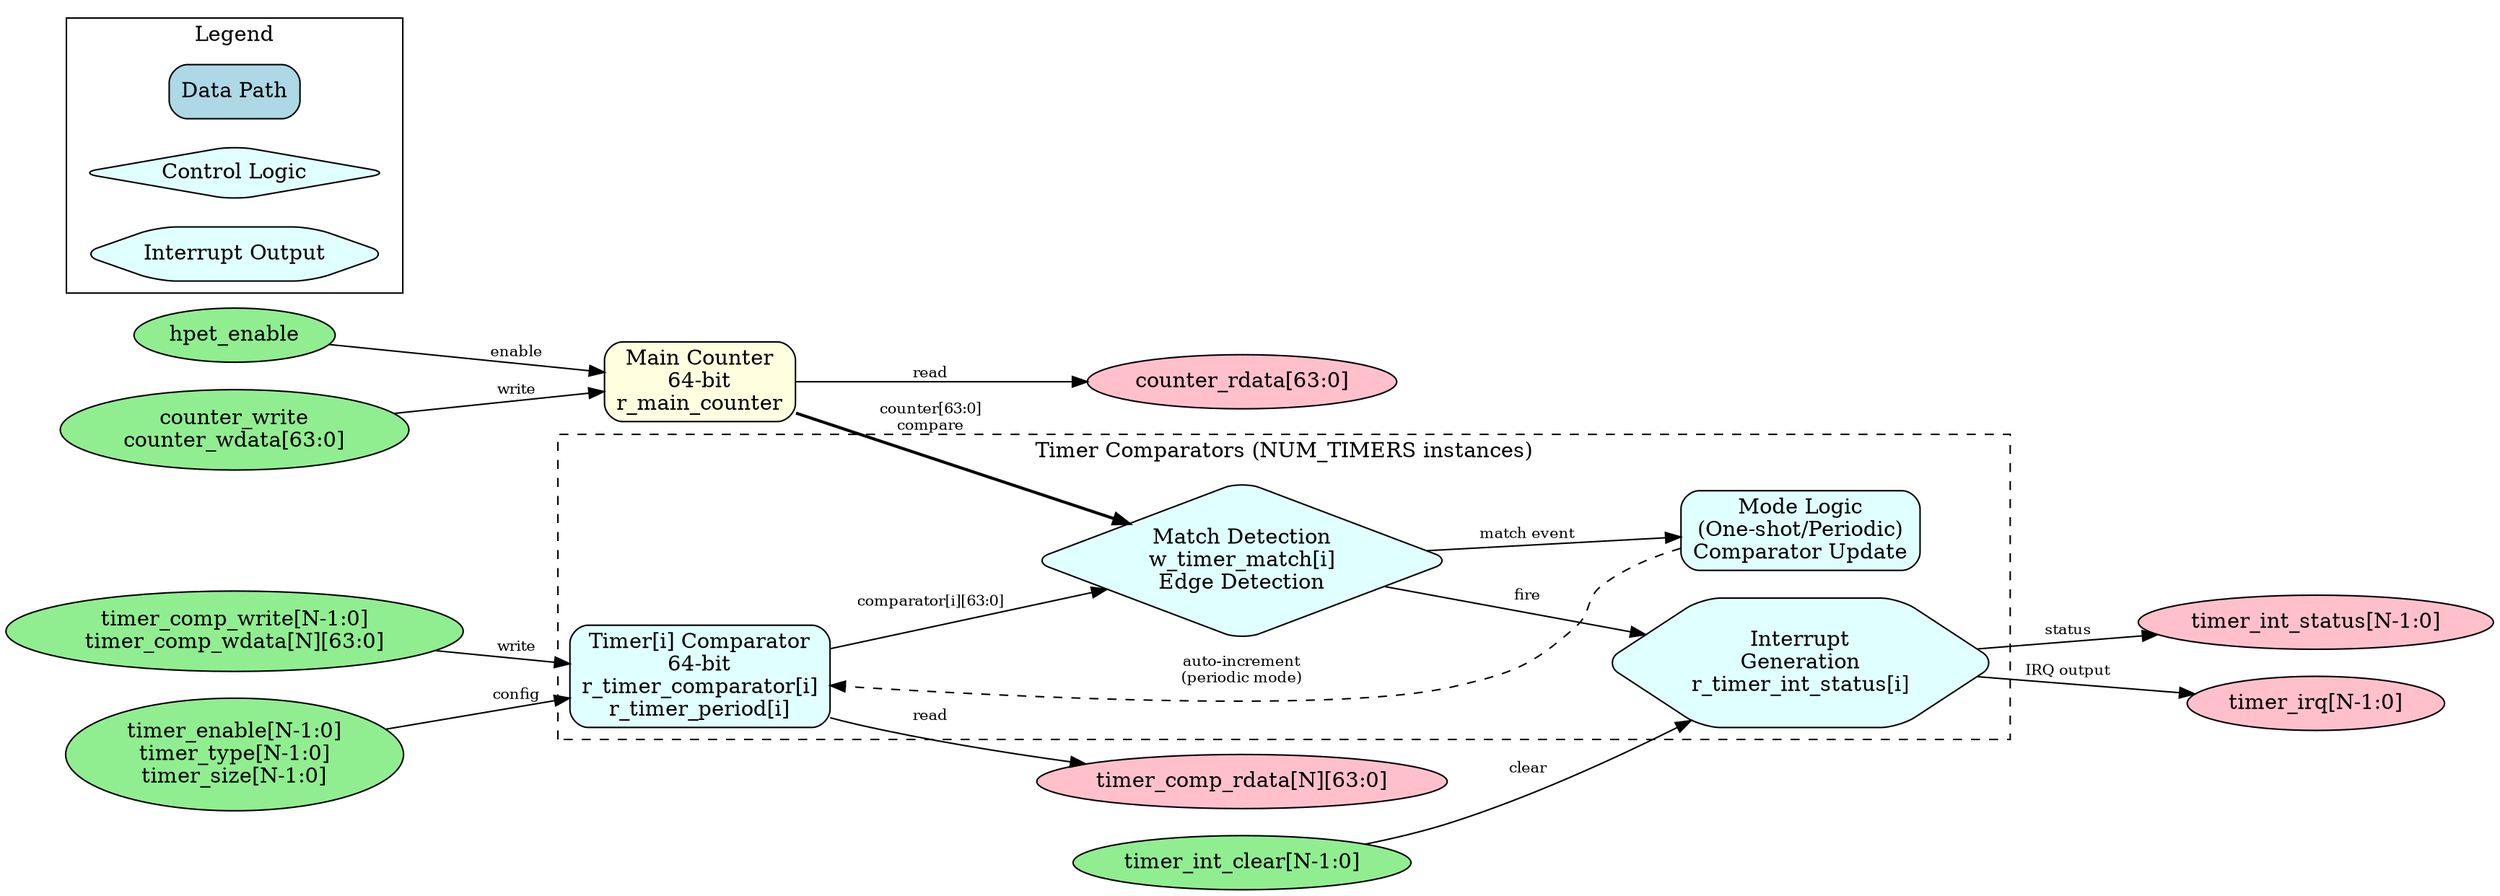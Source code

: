 // HPET Core Block Diagram
// Module: hpet_core
// Purpose: Timer logic with main counter and comparators

digraph hpet_core {
    rankdir=LR;
    node [shape=box, style="rounded,filled", fillcolor=lightblue];
    edge [fontsize=10];

    // Input signals
    hpet_enable [label="hpet_enable", shape=ellipse, fillcolor=lightgreen];
    counter_write [label="counter_write\ncounter_wdata[63:0]", shape=ellipse, fillcolor=lightgreen];
    timer_cfg [label="timer_enable[N-1:0]\ntimer_type[N-1:0]\ntimer_size[N-1:0]", shape=ellipse, fillcolor=lightgreen];
    timer_comp_write [label="timer_comp_write[N-1:0]\ntimer_comp_wdata[N][63:0]", shape=ellipse, fillcolor=lightgreen];
    timer_int_clear [label="timer_int_clear[N-1:0]", shape=ellipse, fillcolor=lightgreen];

    // Main counter block
    main_counter [label="Main Counter\n64-bit\nr_main_counter", fillcolor=lightyellow];

    // Timer comparator blocks (generate loop)
    subgraph cluster_timers {
        label="Timer Comparators (NUM_TIMERS instances)";
        style=dashed;

        timer_comp [label="Timer[i] Comparator\n64-bit\nr_timer_comparator[i]\nr_timer_period[i]", fillcolor=lightcyan];
        timer_match [label="Match Detection\nw_timer_match[i]\nEdge Detection", fillcolor=lightcyan, shape=diamond];
        timer_mode [label="Mode Logic\n(One-shot/Periodic)\nComparator Update", fillcolor=lightcyan];
        timer_int [label="Interrupt\nGeneration\nr_timer_int_status[i]", fillcolor=lightcyan, shape=hexagon];
    }

    // Output signals
    counter_rdata [label="counter_rdata[63:0]", shape=ellipse, fillcolor=pink];
    timer_comp_rdata [label="timer_comp_rdata[N][63:0]", shape=ellipse, fillcolor=pink];
    timer_int_status [label="timer_int_status[N-1:0]", shape=ellipse, fillcolor=pink];
    timer_irq [label="timer_irq[N-1:0]", shape=ellipse, fillcolor=pink];

    // Main counter dataflow
    hpet_enable -> main_counter [label="enable"];
    counter_write -> main_counter [label="write"];
    main_counter -> counter_rdata [label="read"];
    main_counter -> timer_match [label="counter[63:0]\ncompare", style=bold];

    // Timer comparator dataflow
    timer_cfg -> timer_comp [label="config"];
    timer_comp_write -> timer_comp [label="write"];
    timer_comp -> timer_comp_rdata [label="read"];
    timer_comp -> timer_match [label="comparator[i][63:0]"];

    // Match and interrupt logic
    timer_match -> timer_mode [label="match event"];
    timer_mode -> timer_comp [label="auto-increment\n(periodic mode)", style=dashed];
    timer_match -> timer_int [label="fire"];
    timer_int_clear -> timer_int [label="clear"];
    timer_int -> timer_int_status [label="status"];
    timer_int -> timer_irq [label="IRQ output"];

    // Legend
    subgraph cluster_legend {
        label="Legend";
        style=filled;
        fillcolor=white;
        rankdir=TB;

        leg_data [label="Data Path", shape=box, fillcolor=lightblue];
        leg_control [label="Control Logic", shape=diamond, fillcolor=lightcyan];
        leg_output [label="Interrupt Output", shape=hexagon, fillcolor=lightcyan];
    }
}
